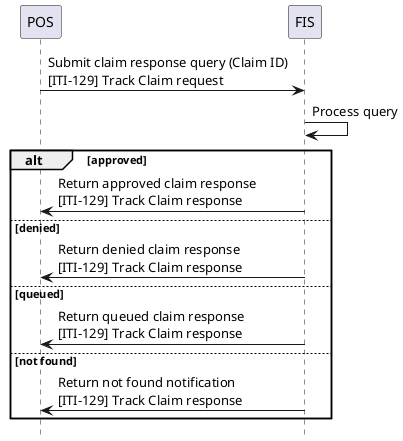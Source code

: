 @startuml
skinparam svgDimensionStyle false
hide footbox

participant POS
participant FIS

POS -> FIS: Submit claim response query (Claim ID)\n&#91;ITI-129&#93; Track Claim request
FIS -> FIS: Process query

alt approved
	FIS -> POS: Return approved claim response\n&#91;ITI-129&#93; Track Claim response
else denied
	FIS -> POS: Return denied claim response\n&#91;ITI-129&#93; Track Claim response
else queued
	FIS -> POS: Return queued claim response\n&#91;ITI-129&#93; Track Claim response
else not found
	FIS -> POS: Return not found notification\n&#91;ITI-129&#93; Track Claim response
end

@enduml
